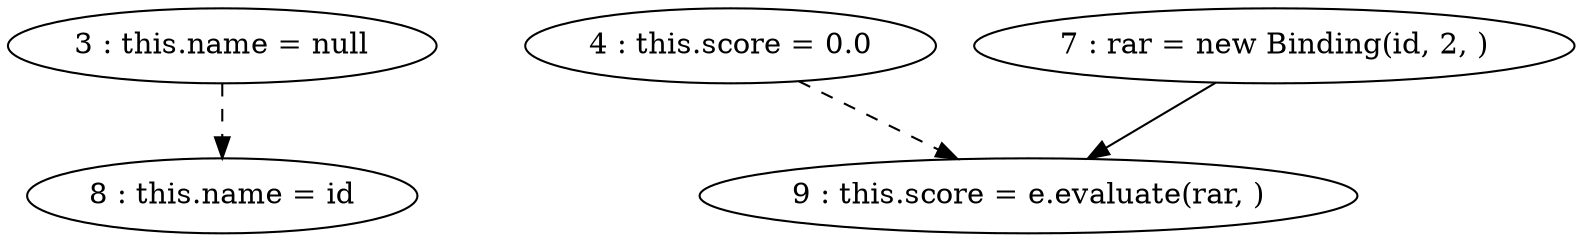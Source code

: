 digraph G {
"3 : this.name = null"
"3 : this.name = null" -> "8 : this.name = id" [style=dashed]
"4 : this.score = 0.0"
"4 : this.score = 0.0" -> "9 : this.score = e.evaluate(rar, )" [style=dashed]
"7 : rar = new Binding(id, 2, )"
"7 : rar = new Binding(id, 2, )" -> "9 : this.score = e.evaluate(rar, )"
"8 : this.name = id"
"9 : this.score = e.evaluate(rar, )"
}